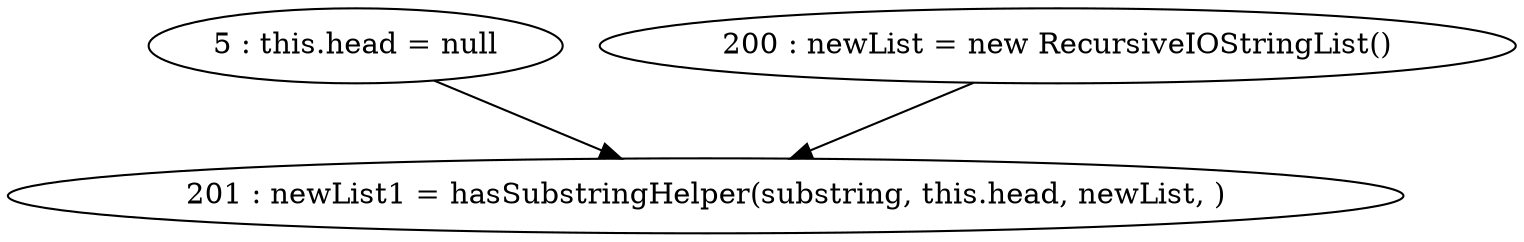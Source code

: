 digraph G {
"5 : this.head = null"
"5 : this.head = null" -> "201 : newList1 = hasSubstringHelper(substring, this.head, newList, )"
"200 : newList = new RecursiveIOStringList()"
"200 : newList = new RecursiveIOStringList()" -> "201 : newList1 = hasSubstringHelper(substring, this.head, newList, )"
"201 : newList1 = hasSubstringHelper(substring, this.head, newList, )"
}